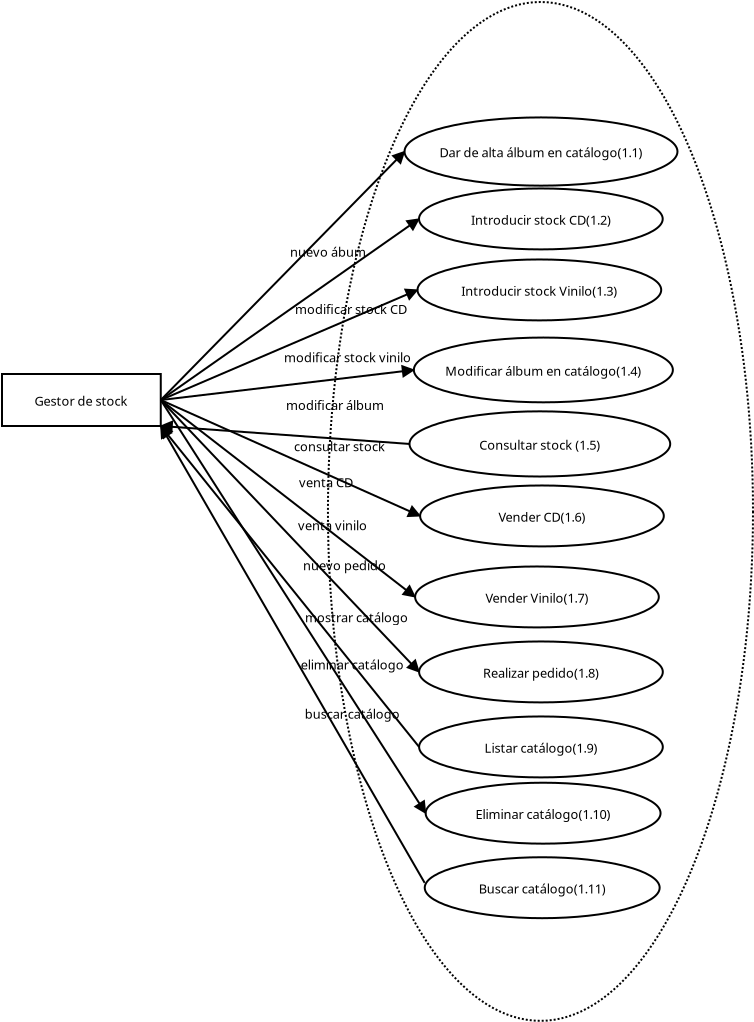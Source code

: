 <?xml version="1.0" encoding="UTF-8"?>
<dia:diagram xmlns:dia="http://www.lysator.liu.se/~alla/dia/">
  <dia:layer name="Fondo" visible="true" active="true">
    <dia:object type="Flowchart - Ellipse" version="0" id="O0">
      <dia:attribute name="obj_pos">
        <dia:point val="-16.793,-37.765"/>
      </dia:attribute>
      <dia:attribute name="obj_bb">
        <dia:rectangle val="-16.843,-37.815;4.51,13.227"/>
      </dia:attribute>
      <dia:attribute name="elem_corner">
        <dia:point val="-16.793,-37.765"/>
      </dia:attribute>
      <dia:attribute name="elem_width">
        <dia:real val="21.253"/>
      </dia:attribute>
      <dia:attribute name="elem_height">
        <dia:real val="50.942"/>
      </dia:attribute>
      <dia:attribute name="border_width">
        <dia:real val="0.1"/>
      </dia:attribute>
      <dia:attribute name="show_background">
        <dia:boolean val="false"/>
      </dia:attribute>
      <dia:attribute name="line_style">
        <dia:enum val="4"/>
      </dia:attribute>
      <dia:attribute name="padding">
        <dia:real val="0.354"/>
      </dia:attribute>
      <dia:attribute name="text">
        <dia:composite type="text">
          <dia:attribute name="string">
            <dia:string>##</dia:string>
          </dia:attribute>
          <dia:attribute name="font">
            <dia:font family="sans" style="0" name="Helvetica"/>
          </dia:attribute>
          <dia:attribute name="height">
            <dia:real val="0.8"/>
          </dia:attribute>
          <dia:attribute name="pos">
            <dia:point val="-6.167,-12.099"/>
          </dia:attribute>
          <dia:attribute name="color">
            <dia:color val="#000000"/>
          </dia:attribute>
          <dia:attribute name="alignment">
            <dia:enum val="1"/>
          </dia:attribute>
        </dia:composite>
      </dia:attribute>
    </dia:object>
    <dia:object type="Flowchart - Box" version="0" id="O1">
      <dia:attribute name="obj_pos">
        <dia:point val="-33.09,-19.165"/>
      </dia:attribute>
      <dia:attribute name="obj_bb">
        <dia:rectangle val="-33.14,-19.215;-25.102,-16.515"/>
      </dia:attribute>
      <dia:attribute name="elem_corner">
        <dia:point val="-33.09,-19.165"/>
      </dia:attribute>
      <dia:attribute name="elem_width">
        <dia:real val="7.938"/>
      </dia:attribute>
      <dia:attribute name="elem_height">
        <dia:real val="2.6"/>
      </dia:attribute>
      <dia:attribute name="show_background">
        <dia:boolean val="true"/>
      </dia:attribute>
      <dia:attribute name="padding">
        <dia:real val="0.5"/>
      </dia:attribute>
      <dia:attribute name="text">
        <dia:composite type="text">
          <dia:attribute name="string">
            <dia:string>#Gestor de stock#</dia:string>
          </dia:attribute>
          <dia:attribute name="font">
            <dia:font family="sans" style="0" name="Helvetica"/>
          </dia:attribute>
          <dia:attribute name="height">
            <dia:real val="0.8"/>
          </dia:attribute>
          <dia:attribute name="pos">
            <dia:point val="-29.121,-17.67"/>
          </dia:attribute>
          <dia:attribute name="color">
            <dia:color val="#000000"/>
          </dia:attribute>
          <dia:attribute name="alignment">
            <dia:enum val="1"/>
          </dia:attribute>
        </dia:composite>
      </dia:attribute>
    </dia:object>
    <dia:object type="Flowchart - Ellipse" version="0" id="O2">
      <dia:attribute name="obj_pos">
        <dia:point val="-12.965,-31.994"/>
      </dia:attribute>
      <dia:attribute name="obj_bb">
        <dia:rectangle val="-13.015,-32.044;0.735,-28.532"/>
      </dia:attribute>
      <dia:attribute name="elem_corner">
        <dia:point val="-12.965,-31.994"/>
      </dia:attribute>
      <dia:attribute name="elem_width">
        <dia:real val="13.65"/>
      </dia:attribute>
      <dia:attribute name="elem_height">
        <dia:real val="3.412"/>
      </dia:attribute>
      <dia:attribute name="show_background">
        <dia:boolean val="true"/>
      </dia:attribute>
      <dia:attribute name="padding">
        <dia:real val="0.354"/>
      </dia:attribute>
      <dia:attribute name="text">
        <dia:composite type="text">
          <dia:attribute name="string">
            <dia:string>#Dar de alta álbum en catálogo(1.1)#</dia:string>
          </dia:attribute>
          <dia:attribute name="font">
            <dia:font family="sans" style="0" name="Helvetica"/>
          </dia:attribute>
          <dia:attribute name="height">
            <dia:real val="0.8"/>
          </dia:attribute>
          <dia:attribute name="pos">
            <dia:point val="-6.14,-30.093"/>
          </dia:attribute>
          <dia:attribute name="color">
            <dia:color val="#000000"/>
          </dia:attribute>
          <dia:attribute name="alignment">
            <dia:enum val="1"/>
          </dia:attribute>
        </dia:composite>
      </dia:attribute>
    </dia:object>
    <dia:object type="Standard - Line" version="0" id="O3">
      <dia:attribute name="obj_pos">
        <dia:point val="-25.152,-17.865"/>
      </dia:attribute>
      <dia:attribute name="obj_bb">
        <dia:rectangle val="-25.223,-30.368;-12.887,-17.794"/>
      </dia:attribute>
      <dia:attribute name="conn_endpoints">
        <dia:point val="-25.152,-17.865"/>
        <dia:point val="-12.965,-30.288"/>
      </dia:attribute>
      <dia:attribute name="numcp">
        <dia:int val="1"/>
      </dia:attribute>
      <dia:attribute name="end_arrow">
        <dia:enum val="3"/>
      </dia:attribute>
      <dia:attribute name="end_arrow_length">
        <dia:real val="0.5"/>
      </dia:attribute>
      <dia:attribute name="end_arrow_width">
        <dia:real val="0.5"/>
      </dia:attribute>
      <dia:connections>
        <dia:connection handle="0" to="O1" connection="8"/>
        <dia:connection handle="1" to="O2" connection="8"/>
      </dia:connections>
    </dia:object>
    <dia:object type="Standard - Text" version="1" id="O4">
      <dia:attribute name="obj_pos">
        <dia:point val="-18.692,-25.027"/>
      </dia:attribute>
      <dia:attribute name="obj_bb">
        <dia:rectangle val="-18.692,-25.622;-14.685,-24.874"/>
      </dia:attribute>
      <dia:attribute name="text">
        <dia:composite type="text">
          <dia:attribute name="string">
            <dia:string>#nuevo ábum#</dia:string>
          </dia:attribute>
          <dia:attribute name="font">
            <dia:font family="sans" style="0" name="Helvetica"/>
          </dia:attribute>
          <dia:attribute name="height">
            <dia:real val="0.8"/>
          </dia:attribute>
          <dia:attribute name="pos">
            <dia:point val="-18.692,-25.027"/>
          </dia:attribute>
          <dia:attribute name="color">
            <dia:color val="#000000"/>
          </dia:attribute>
          <dia:attribute name="alignment">
            <dia:enum val="0"/>
          </dia:attribute>
        </dia:composite>
      </dia:attribute>
      <dia:attribute name="valign">
        <dia:enum val="3"/>
      </dia:attribute>
    </dia:object>
    <dia:object type="Flowchart - Ellipse" version="0" id="O5">
      <dia:attribute name="obj_pos">
        <dia:point val="-12.24,-28.442"/>
      </dia:attribute>
      <dia:attribute name="obj_bb">
        <dia:rectangle val="-12.29,-28.491;-0.004,-25.345"/>
      </dia:attribute>
      <dia:attribute name="elem_corner">
        <dia:point val="-12.24,-28.442"/>
      </dia:attribute>
      <dia:attribute name="elem_width">
        <dia:real val="12.186"/>
      </dia:attribute>
      <dia:attribute name="elem_height">
        <dia:real val="3.047"/>
      </dia:attribute>
      <dia:attribute name="show_background">
        <dia:boolean val="true"/>
      </dia:attribute>
      <dia:attribute name="padding">
        <dia:real val="0.354"/>
      </dia:attribute>
      <dia:attribute name="text">
        <dia:composite type="text">
          <dia:attribute name="string">
            <dia:string>#Introducir stock CD(1.2)#</dia:string>
          </dia:attribute>
          <dia:attribute name="font">
            <dia:font family="sans" style="0" name="Helvetica"/>
          </dia:attribute>
          <dia:attribute name="height">
            <dia:real val="0.8"/>
          </dia:attribute>
          <dia:attribute name="pos">
            <dia:point val="-6.147,-26.723"/>
          </dia:attribute>
          <dia:attribute name="color">
            <dia:color val="#000000"/>
          </dia:attribute>
          <dia:attribute name="alignment">
            <dia:enum val="1"/>
          </dia:attribute>
        </dia:composite>
      </dia:attribute>
    </dia:object>
    <dia:object type="Flowchart - Ellipse" version="0" id="O6">
      <dia:attribute name="obj_pos">
        <dia:point val="-12.315,-24.892"/>
      </dia:attribute>
      <dia:attribute name="obj_bb">
        <dia:rectangle val="-12.365,-24.942;-0.079,-21.795"/>
      </dia:attribute>
      <dia:attribute name="elem_corner">
        <dia:point val="-12.315,-24.892"/>
      </dia:attribute>
      <dia:attribute name="elem_width">
        <dia:real val="12.186"/>
      </dia:attribute>
      <dia:attribute name="elem_height">
        <dia:real val="3.047"/>
      </dia:attribute>
      <dia:attribute name="show_background">
        <dia:boolean val="true"/>
      </dia:attribute>
      <dia:attribute name="padding">
        <dia:real val="0.354"/>
      </dia:attribute>
      <dia:attribute name="text">
        <dia:composite type="text">
          <dia:attribute name="string">
            <dia:string>#Introducir stock Vinilo(1.3)#</dia:string>
          </dia:attribute>
          <dia:attribute name="font">
            <dia:font family="sans" style="0" name="Helvetica"/>
          </dia:attribute>
          <dia:attribute name="height">
            <dia:real val="0.8"/>
          </dia:attribute>
          <dia:attribute name="pos">
            <dia:point val="-6.222,-23.173"/>
          </dia:attribute>
          <dia:attribute name="color">
            <dia:color val="#000000"/>
          </dia:attribute>
          <dia:attribute name="alignment">
            <dia:enum val="1"/>
          </dia:attribute>
        </dia:composite>
      </dia:attribute>
    </dia:object>
    <dia:object type="Standard - Line" version="0" id="O7">
      <dia:attribute name="obj_pos">
        <dia:point val="-25.152,-17.865"/>
      </dia:attribute>
      <dia:attribute name="obj_bb">
        <dia:rectangle val="-25.221,-26.988;-12.149,-17.795"/>
      </dia:attribute>
      <dia:attribute name="conn_endpoints">
        <dia:point val="-25.152,-17.865"/>
        <dia:point val="-12.24,-26.918"/>
      </dia:attribute>
      <dia:attribute name="numcp">
        <dia:int val="1"/>
      </dia:attribute>
      <dia:attribute name="end_arrow">
        <dia:enum val="3"/>
      </dia:attribute>
      <dia:attribute name="end_arrow_length">
        <dia:real val="0.5"/>
      </dia:attribute>
      <dia:attribute name="end_arrow_width">
        <dia:real val="0.5"/>
      </dia:attribute>
      <dia:connections>
        <dia:connection handle="0" to="O1" connection="8"/>
        <dia:connection handle="1" to="O5" connection="8"/>
      </dia:connections>
    </dia:object>
    <dia:object type="Standard - Line" version="0" id="O8">
      <dia:attribute name="obj_pos">
        <dia:point val="-25.152,-17.865"/>
      </dia:attribute>
      <dia:attribute name="obj_bb">
        <dia:rectangle val="-25.218,-23.467;-12.212,-17.799"/>
      </dia:attribute>
      <dia:attribute name="conn_endpoints">
        <dia:point val="-25.152,-17.865"/>
        <dia:point val="-12.315,-23.368"/>
      </dia:attribute>
      <dia:attribute name="numcp">
        <dia:int val="1"/>
      </dia:attribute>
      <dia:attribute name="end_arrow">
        <dia:enum val="3"/>
      </dia:attribute>
      <dia:attribute name="end_arrow_length">
        <dia:real val="0.5"/>
      </dia:attribute>
      <dia:attribute name="end_arrow_width">
        <dia:real val="0.5"/>
      </dia:attribute>
      <dia:connections>
        <dia:connection handle="0" to="O1" connection="8"/>
        <dia:connection handle="1" to="O6" connection="8"/>
      </dia:connections>
    </dia:object>
    <dia:object type="Standard - Text" version="1" id="O9">
      <dia:attribute name="obj_pos">
        <dia:point val="-18.44,-22.162"/>
      </dia:attribute>
      <dia:attribute name="obj_bb">
        <dia:rectangle val="-18.44,-22.756;-12.387,-22.009"/>
      </dia:attribute>
      <dia:attribute name="text">
        <dia:composite type="text">
          <dia:attribute name="string">
            <dia:string>#modificar stock CD#</dia:string>
          </dia:attribute>
          <dia:attribute name="font">
            <dia:font family="sans" style="0" name="Helvetica"/>
          </dia:attribute>
          <dia:attribute name="height">
            <dia:real val="0.8"/>
          </dia:attribute>
          <dia:attribute name="pos">
            <dia:point val="-18.44,-22.162"/>
          </dia:attribute>
          <dia:attribute name="color">
            <dia:color val="#000000"/>
          </dia:attribute>
          <dia:attribute name="alignment">
            <dia:enum val="0"/>
          </dia:attribute>
        </dia:composite>
      </dia:attribute>
      <dia:attribute name="valign">
        <dia:enum val="3"/>
      </dia:attribute>
    </dia:object>
    <dia:object type="Standard - Text" version="1" id="O10">
      <dia:attribute name="obj_pos">
        <dia:point val="-18.99,-19.747"/>
      </dia:attribute>
      <dia:attribute name="obj_bb">
        <dia:rectangle val="-18.99,-20.341;-12.168,-19.594"/>
      </dia:attribute>
      <dia:attribute name="text">
        <dia:composite type="text">
          <dia:attribute name="string">
            <dia:string>#modificar stock vinilo#</dia:string>
          </dia:attribute>
          <dia:attribute name="font">
            <dia:font family="sans" style="0" name="Helvetica"/>
          </dia:attribute>
          <dia:attribute name="height">
            <dia:real val="0.8"/>
          </dia:attribute>
          <dia:attribute name="pos">
            <dia:point val="-18.99,-19.747"/>
          </dia:attribute>
          <dia:attribute name="color">
            <dia:color val="#000000"/>
          </dia:attribute>
          <dia:attribute name="alignment">
            <dia:enum val="0"/>
          </dia:attribute>
        </dia:composite>
      </dia:attribute>
      <dia:attribute name="valign">
        <dia:enum val="3"/>
      </dia:attribute>
    </dia:object>
    <dia:object type="Flowchart - Ellipse" version="0" id="O11">
      <dia:attribute name="obj_pos">
        <dia:point val="-12.498,-20.987"/>
      </dia:attribute>
      <dia:attribute name="obj_bb">
        <dia:rectangle val="-12.548,-21.037;0.504,-17.699"/>
      </dia:attribute>
      <dia:attribute name="elem_corner">
        <dia:point val="-12.498,-20.987"/>
      </dia:attribute>
      <dia:attribute name="elem_width">
        <dia:real val="12.952"/>
      </dia:attribute>
      <dia:attribute name="elem_height">
        <dia:real val="3.238"/>
      </dia:attribute>
      <dia:attribute name="show_background">
        <dia:boolean val="true"/>
      </dia:attribute>
      <dia:attribute name="padding">
        <dia:real val="0.354"/>
      </dia:attribute>
      <dia:attribute name="text">
        <dia:composite type="text">
          <dia:attribute name="string">
            <dia:string>#Modificar álbum en catálogo(1.4)#</dia:string>
          </dia:attribute>
          <dia:attribute name="font">
            <dia:font family="sans" style="0" name="Helvetica"/>
          </dia:attribute>
          <dia:attribute name="height">
            <dia:real val="0.8"/>
          </dia:attribute>
          <dia:attribute name="pos">
            <dia:point val="-6.022,-19.173"/>
          </dia:attribute>
          <dia:attribute name="color">
            <dia:color val="#000000"/>
          </dia:attribute>
          <dia:attribute name="alignment">
            <dia:enum val="1"/>
          </dia:attribute>
        </dia:composite>
      </dia:attribute>
    </dia:object>
    <dia:object type="Standard - Line" version="0" id="O12">
      <dia:attribute name="obj_pos">
        <dia:point val="-25.152,-17.865"/>
      </dia:attribute>
      <dia:attribute name="obj_bb">
        <dia:rectangle val="-25.207,-19.632;-12.387,-17.809"/>
      </dia:attribute>
      <dia:attribute name="conn_endpoints">
        <dia:point val="-25.152,-17.865"/>
        <dia:point val="-12.498,-19.368"/>
      </dia:attribute>
      <dia:attribute name="numcp">
        <dia:int val="1"/>
      </dia:attribute>
      <dia:attribute name="end_arrow">
        <dia:enum val="3"/>
      </dia:attribute>
      <dia:attribute name="end_arrow_length">
        <dia:real val="0.5"/>
      </dia:attribute>
      <dia:attribute name="end_arrow_width">
        <dia:real val="0.5"/>
      </dia:attribute>
      <dia:connections>
        <dia:connection handle="0" to="O1" connection="8"/>
        <dia:connection handle="1" to="O11" connection="8"/>
      </dia:connections>
    </dia:object>
    <dia:object type="Standard - Text" version="1" id="O13">
      <dia:attribute name="obj_pos">
        <dia:point val="-18.89,-17.361"/>
      </dia:attribute>
      <dia:attribute name="obj_bb">
        <dia:rectangle val="-18.89,-17.956;-13.672,-17.209"/>
      </dia:attribute>
      <dia:attribute name="text">
        <dia:composite type="text">
          <dia:attribute name="string">
            <dia:string>#modificar álbum#</dia:string>
          </dia:attribute>
          <dia:attribute name="font">
            <dia:font family="sans" style="0" name="Helvetica"/>
          </dia:attribute>
          <dia:attribute name="height">
            <dia:real val="0.8"/>
          </dia:attribute>
          <dia:attribute name="pos">
            <dia:point val="-18.89,-17.361"/>
          </dia:attribute>
          <dia:attribute name="color">
            <dia:color val="#000000"/>
          </dia:attribute>
          <dia:attribute name="alignment">
            <dia:enum val="0"/>
          </dia:attribute>
        </dia:composite>
      </dia:attribute>
      <dia:attribute name="valign">
        <dia:enum val="3"/>
      </dia:attribute>
    </dia:object>
    <dia:object type="Flowchart - Ellipse" version="0" id="O14">
      <dia:attribute name="obj_pos">
        <dia:point val="-12.715,-17.298"/>
      </dia:attribute>
      <dia:attribute name="obj_bb">
        <dia:rectangle val="-12.765,-17.348;0.371,-13.989"/>
      </dia:attribute>
      <dia:attribute name="elem_corner">
        <dia:point val="-12.715,-17.298"/>
      </dia:attribute>
      <dia:attribute name="elem_width">
        <dia:real val="13.036"/>
      </dia:attribute>
      <dia:attribute name="elem_height">
        <dia:real val="3.259"/>
      </dia:attribute>
      <dia:attribute name="show_background">
        <dia:boolean val="true"/>
      </dia:attribute>
      <dia:attribute name="padding">
        <dia:real val="0.354"/>
      </dia:attribute>
      <dia:attribute name="text">
        <dia:composite type="text">
          <dia:attribute name="string">
            <dia:string>#Consultar stock (1.5)#</dia:string>
          </dia:attribute>
          <dia:attribute name="font">
            <dia:font family="sans" style="0" name="Helvetica"/>
          </dia:attribute>
          <dia:attribute name="height">
            <dia:real val="0.8"/>
          </dia:attribute>
          <dia:attribute name="pos">
            <dia:point val="-6.197,-15.473"/>
          </dia:attribute>
          <dia:attribute name="color">
            <dia:color val="#000000"/>
          </dia:attribute>
          <dia:attribute name="alignment">
            <dia:enum val="1"/>
          </dia:attribute>
        </dia:composite>
      </dia:attribute>
    </dia:object>
    <dia:object type="Standard - Text" version="1" id="O15">
      <dia:attribute name="obj_pos">
        <dia:point val="-18.49,-15.299"/>
      </dia:attribute>
      <dia:attribute name="obj_bb">
        <dia:rectangle val="-18.49,-15.894;-13.62,-15.146"/>
      </dia:attribute>
      <dia:attribute name="text">
        <dia:composite type="text">
          <dia:attribute name="string">
            <dia:string>#consultar stock#</dia:string>
          </dia:attribute>
          <dia:attribute name="font">
            <dia:font family="sans" style="0" name="Helvetica"/>
          </dia:attribute>
          <dia:attribute name="height">
            <dia:real val="0.8"/>
          </dia:attribute>
          <dia:attribute name="pos">
            <dia:point val="-18.49,-15.299"/>
          </dia:attribute>
          <dia:attribute name="color">
            <dia:color val="#000000"/>
          </dia:attribute>
          <dia:attribute name="alignment">
            <dia:enum val="0"/>
          </dia:attribute>
        </dia:composite>
      </dia:attribute>
      <dia:attribute name="valign">
        <dia:enum val="3"/>
      </dia:attribute>
    </dia:object>
    <dia:object type="Standard - Line" version="0" id="O16">
      <dia:attribute name="obj_pos">
        <dia:point val="-12.715,-15.668"/>
      </dia:attribute>
      <dia:attribute name="obj_bb">
        <dia:rectangle val="-25.263,-16.855;-12.662,-15.615"/>
      </dia:attribute>
      <dia:attribute name="conn_endpoints">
        <dia:point val="-12.715,-15.668"/>
        <dia:point val="-25.152,-16.565"/>
      </dia:attribute>
      <dia:attribute name="numcp">
        <dia:int val="1"/>
      </dia:attribute>
      <dia:attribute name="end_arrow">
        <dia:enum val="3"/>
      </dia:attribute>
      <dia:attribute name="end_arrow_length">
        <dia:real val="0.5"/>
      </dia:attribute>
      <dia:attribute name="end_arrow_width">
        <dia:real val="0.5"/>
      </dia:attribute>
      <dia:connections>
        <dia:connection handle="0" to="O14" connection="8"/>
        <dia:connection handle="1" to="O1" connection="15"/>
      </dia:connections>
    </dia:object>
    <dia:object type="Flowchart - Ellipse" version="0" id="O17">
      <dia:attribute name="obj_pos">
        <dia:point val="-12.185,-13.591"/>
      </dia:attribute>
      <dia:attribute name="obj_bb">
        <dia:rectangle val="-12.235,-13.642;0.051,-10.495"/>
      </dia:attribute>
      <dia:attribute name="elem_corner">
        <dia:point val="-12.185,-13.591"/>
      </dia:attribute>
      <dia:attribute name="elem_width">
        <dia:real val="12.186"/>
      </dia:attribute>
      <dia:attribute name="elem_height">
        <dia:real val="3.047"/>
      </dia:attribute>
      <dia:attribute name="show_background">
        <dia:boolean val="true"/>
      </dia:attribute>
      <dia:attribute name="padding">
        <dia:real val="0.354"/>
      </dia:attribute>
      <dia:attribute name="text">
        <dia:composite type="text">
          <dia:attribute name="string">
            <dia:string>#Vender CD(1.6)#</dia:string>
          </dia:attribute>
          <dia:attribute name="font">
            <dia:font family="sans" style="0" name="Helvetica"/>
          </dia:attribute>
          <dia:attribute name="height">
            <dia:real val="0.8"/>
          </dia:attribute>
          <dia:attribute name="pos">
            <dia:point val="-6.092,-11.873"/>
          </dia:attribute>
          <dia:attribute name="color">
            <dia:color val="#000000"/>
          </dia:attribute>
          <dia:attribute name="alignment">
            <dia:enum val="1"/>
          </dia:attribute>
        </dia:composite>
      </dia:attribute>
    </dia:object>
    <dia:object type="Flowchart - Ellipse" version="0" id="O18">
      <dia:attribute name="obj_pos">
        <dia:point val="-12.435,-9.541"/>
      </dia:attribute>
      <dia:attribute name="obj_bb">
        <dia:rectangle val="-12.485,-9.591;-0.199,-6.445"/>
      </dia:attribute>
      <dia:attribute name="elem_corner">
        <dia:point val="-12.435,-9.541"/>
      </dia:attribute>
      <dia:attribute name="elem_width">
        <dia:real val="12.186"/>
      </dia:attribute>
      <dia:attribute name="elem_height">
        <dia:real val="3.047"/>
      </dia:attribute>
      <dia:attribute name="show_background">
        <dia:boolean val="true"/>
      </dia:attribute>
      <dia:attribute name="padding">
        <dia:real val="0.354"/>
      </dia:attribute>
      <dia:attribute name="text">
        <dia:composite type="text">
          <dia:attribute name="string">
            <dia:string>#Vender Vinilo(1.7)#</dia:string>
          </dia:attribute>
          <dia:attribute name="font">
            <dia:font family="sans" style="0" name="Helvetica"/>
          </dia:attribute>
          <dia:attribute name="height">
            <dia:real val="0.8"/>
          </dia:attribute>
          <dia:attribute name="pos">
            <dia:point val="-6.342,-7.823"/>
          </dia:attribute>
          <dia:attribute name="color">
            <dia:color val="#000000"/>
          </dia:attribute>
          <dia:attribute name="alignment">
            <dia:enum val="1"/>
          </dia:attribute>
        </dia:composite>
      </dia:attribute>
    </dia:object>
    <dia:object type="Flowchart - Ellipse" version="0" id="O19">
      <dia:attribute name="obj_pos">
        <dia:point val="-12.235,-5.792"/>
      </dia:attribute>
      <dia:attribute name="obj_bb">
        <dia:rectangle val="-12.285,-5.841;0.001,-2.695"/>
      </dia:attribute>
      <dia:attribute name="elem_corner">
        <dia:point val="-12.235,-5.792"/>
      </dia:attribute>
      <dia:attribute name="elem_width">
        <dia:real val="12.186"/>
      </dia:attribute>
      <dia:attribute name="elem_height">
        <dia:real val="3.047"/>
      </dia:attribute>
      <dia:attribute name="show_background">
        <dia:boolean val="true"/>
      </dia:attribute>
      <dia:attribute name="padding">
        <dia:real val="0.354"/>
      </dia:attribute>
      <dia:attribute name="text">
        <dia:composite type="text">
          <dia:attribute name="string">
            <dia:string>#Realizar pedido(1.8)#</dia:string>
          </dia:attribute>
          <dia:attribute name="font">
            <dia:font family="sans" style="0" name="Helvetica"/>
          </dia:attribute>
          <dia:attribute name="height">
            <dia:real val="0.8"/>
          </dia:attribute>
          <dia:attribute name="pos">
            <dia:point val="-6.142,-4.073"/>
          </dia:attribute>
          <dia:attribute name="color">
            <dia:color val="#000000"/>
          </dia:attribute>
          <dia:attribute name="alignment">
            <dia:enum val="1"/>
          </dia:attribute>
        </dia:composite>
      </dia:attribute>
    </dia:object>
    <dia:object type="Flowchart - Ellipse" version="0" id="O20">
      <dia:attribute name="obj_pos">
        <dia:point val="-12.235,-2.042"/>
      </dia:attribute>
      <dia:attribute name="obj_bb">
        <dia:rectangle val="-12.285,-2.091;0.001,1.055"/>
      </dia:attribute>
      <dia:attribute name="elem_corner">
        <dia:point val="-12.235,-2.042"/>
      </dia:attribute>
      <dia:attribute name="elem_width">
        <dia:real val="12.186"/>
      </dia:attribute>
      <dia:attribute name="elem_height">
        <dia:real val="3.047"/>
      </dia:attribute>
      <dia:attribute name="show_background">
        <dia:boolean val="true"/>
      </dia:attribute>
      <dia:attribute name="padding">
        <dia:real val="0.354"/>
      </dia:attribute>
      <dia:attribute name="text">
        <dia:composite type="text">
          <dia:attribute name="string">
            <dia:string>#Listar catálogo(1.9)#</dia:string>
          </dia:attribute>
          <dia:attribute name="font">
            <dia:font family="sans" style="0" name="Helvetica"/>
          </dia:attribute>
          <dia:attribute name="height">
            <dia:real val="0.8"/>
          </dia:attribute>
          <dia:attribute name="pos">
            <dia:point val="-6.142,-0.323"/>
          </dia:attribute>
          <dia:attribute name="color">
            <dia:color val="#000000"/>
          </dia:attribute>
          <dia:attribute name="alignment">
            <dia:enum val="1"/>
          </dia:attribute>
        </dia:composite>
      </dia:attribute>
    </dia:object>
    <dia:object type="Standard - Line" version="0" id="O21">
      <dia:attribute name="obj_pos">
        <dia:point val="-25.152,-17.865"/>
      </dia:attribute>
      <dia:attribute name="obj_bb">
        <dia:rectangle val="-25.218,-17.931;-12.083,-11.978"/>
      </dia:attribute>
      <dia:attribute name="conn_endpoints">
        <dia:point val="-25.152,-17.865"/>
        <dia:point val="-12.185,-12.068"/>
      </dia:attribute>
      <dia:attribute name="numcp">
        <dia:int val="1"/>
      </dia:attribute>
      <dia:attribute name="end_arrow">
        <dia:enum val="3"/>
      </dia:attribute>
      <dia:attribute name="end_arrow_length">
        <dia:real val="0.5"/>
      </dia:attribute>
      <dia:attribute name="end_arrow_width">
        <dia:real val="0.5"/>
      </dia:attribute>
      <dia:connections>
        <dia:connection handle="0" to="O1" connection="8"/>
        <dia:connection handle="1" to="O17" connection="8"/>
      </dia:connections>
    </dia:object>
    <dia:object type="Standard - Line" version="0" id="O22">
      <dia:attribute name="obj_pos">
        <dia:point val="-25.152,-17.865"/>
      </dia:attribute>
      <dia:attribute name="obj_bb">
        <dia:rectangle val="-25.222,-17.935;-12.347,-7.948"/>
      </dia:attribute>
      <dia:attribute name="conn_endpoints">
        <dia:point val="-25.152,-17.865"/>
        <dia:point val="-12.435,-8.018"/>
      </dia:attribute>
      <dia:attribute name="numcp">
        <dia:int val="1"/>
      </dia:attribute>
      <dia:attribute name="end_arrow">
        <dia:enum val="3"/>
      </dia:attribute>
      <dia:attribute name="end_arrow_length">
        <dia:real val="0.5"/>
      </dia:attribute>
      <dia:attribute name="end_arrow_width">
        <dia:real val="0.5"/>
      </dia:attribute>
      <dia:connections>
        <dia:connection handle="0" to="O1" connection="8"/>
        <dia:connection handle="1" to="O18" connection="8"/>
      </dia:connections>
    </dia:object>
    <dia:object type="Standard - Line" version="0" id="O23">
      <dia:attribute name="obj_pos">
        <dia:point val="-25.152,-17.865"/>
      </dia:attribute>
      <dia:attribute name="obj_bb">
        <dia:rectangle val="-25.223,-17.936;-12.158,-4.187"/>
      </dia:attribute>
      <dia:attribute name="conn_endpoints">
        <dia:point val="-25.152,-17.865"/>
        <dia:point val="-12.235,-4.268"/>
      </dia:attribute>
      <dia:attribute name="numcp">
        <dia:int val="1"/>
      </dia:attribute>
      <dia:attribute name="end_arrow">
        <dia:enum val="3"/>
      </dia:attribute>
      <dia:attribute name="end_arrow_length">
        <dia:real val="0.5"/>
      </dia:attribute>
      <dia:attribute name="end_arrow_width">
        <dia:real val="0.5"/>
      </dia:attribute>
      <dia:connections>
        <dia:connection handle="0" to="O1" connection="8"/>
        <dia:connection handle="1" to="O19" connection="8"/>
      </dia:connections>
    </dia:object>
    <dia:object type="Standard - Line" version="0" id="O24">
      <dia:attribute name="obj_pos">
        <dia:point val="-12.235,-0.518"/>
      </dia:attribute>
      <dia:attribute name="obj_bb">
        <dia:rectangle val="-25.222,-16.652;-12.165,-0.448"/>
      </dia:attribute>
      <dia:attribute name="conn_endpoints">
        <dia:point val="-12.235,-0.518"/>
        <dia:point val="-25.152,-16.565"/>
      </dia:attribute>
      <dia:attribute name="numcp">
        <dia:int val="1"/>
      </dia:attribute>
      <dia:attribute name="end_arrow">
        <dia:enum val="3"/>
      </dia:attribute>
      <dia:attribute name="end_arrow_length">
        <dia:real val="0.5"/>
      </dia:attribute>
      <dia:attribute name="end_arrow_width">
        <dia:real val="0.5"/>
      </dia:attribute>
      <dia:connections>
        <dia:connection handle="0" to="O20" connection="8"/>
        <dia:connection handle="1" to="O1" connection="15"/>
      </dia:connections>
    </dia:object>
    <dia:object type="Standard - Text" version="1" id="O25">
      <dia:attribute name="obj_pos">
        <dia:point val="-18.29,-11.349"/>
      </dia:attribute>
      <dia:attribute name="obj_bb">
        <dia:rectangle val="-18.29,-11.944;-14.555,-11.197"/>
      </dia:attribute>
      <dia:attribute name="text">
        <dia:composite type="text">
          <dia:attribute name="string">
            <dia:string>#venta vinilo#</dia:string>
          </dia:attribute>
          <dia:attribute name="font">
            <dia:font family="sans" style="0" name="Helvetica"/>
          </dia:attribute>
          <dia:attribute name="height">
            <dia:real val="0.8"/>
          </dia:attribute>
          <dia:attribute name="pos">
            <dia:point val="-18.29,-11.349"/>
          </dia:attribute>
          <dia:attribute name="color">
            <dia:color val="#000000"/>
          </dia:attribute>
          <dia:attribute name="alignment">
            <dia:enum val="0"/>
          </dia:attribute>
        </dia:composite>
      </dia:attribute>
      <dia:attribute name="valign">
        <dia:enum val="3"/>
      </dia:attribute>
    </dia:object>
    <dia:object type="Standard - Text" version="1" id="O26">
      <dia:attribute name="obj_pos">
        <dia:point val="-18.24,-13.499"/>
      </dia:attribute>
      <dia:attribute name="obj_bb">
        <dia:rectangle val="-18.24,-14.094;-15.275,-13.347"/>
      </dia:attribute>
      <dia:attribute name="text">
        <dia:composite type="text">
          <dia:attribute name="string">
            <dia:string>#venta CD#</dia:string>
          </dia:attribute>
          <dia:attribute name="font">
            <dia:font family="sans" style="0" name="Helvetica"/>
          </dia:attribute>
          <dia:attribute name="height">
            <dia:real val="0.8"/>
          </dia:attribute>
          <dia:attribute name="pos">
            <dia:point val="-18.24,-13.499"/>
          </dia:attribute>
          <dia:attribute name="color">
            <dia:color val="#000000"/>
          </dia:attribute>
          <dia:attribute name="alignment">
            <dia:enum val="0"/>
          </dia:attribute>
        </dia:composite>
      </dia:attribute>
      <dia:attribute name="valign">
        <dia:enum val="3"/>
      </dia:attribute>
    </dia:object>
    <dia:object type="Standard - Text" version="1" id="O27">
      <dia:attribute name="obj_pos">
        <dia:point val="-18.04,-9.349"/>
      </dia:attribute>
      <dia:attribute name="obj_bb">
        <dia:rectangle val="-18.04,-9.944;-13.672,-9.197"/>
      </dia:attribute>
      <dia:attribute name="text">
        <dia:composite type="text">
          <dia:attribute name="string">
            <dia:string>#nuevo pedido#</dia:string>
          </dia:attribute>
          <dia:attribute name="font">
            <dia:font family="sans" style="0" name="Helvetica"/>
          </dia:attribute>
          <dia:attribute name="height">
            <dia:real val="0.8"/>
          </dia:attribute>
          <dia:attribute name="pos">
            <dia:point val="-18.04,-9.349"/>
          </dia:attribute>
          <dia:attribute name="color">
            <dia:color val="#000000"/>
          </dia:attribute>
          <dia:attribute name="alignment">
            <dia:enum val="0"/>
          </dia:attribute>
        </dia:composite>
      </dia:attribute>
      <dia:attribute name="valign">
        <dia:enum val="3"/>
      </dia:attribute>
    </dia:object>
    <dia:object type="Standard - Text" version="1" id="O28">
      <dia:attribute name="obj_pos">
        <dia:point val="-17.94,-6.749"/>
      </dia:attribute>
      <dia:attribute name="obj_bb">
        <dia:rectangle val="-17.94,-7.344;-12.465,-6.596"/>
      </dia:attribute>
      <dia:attribute name="text">
        <dia:composite type="text">
          <dia:attribute name="string">
            <dia:string>#mostrar catálogo#</dia:string>
          </dia:attribute>
          <dia:attribute name="font">
            <dia:font family="sans" style="0" name="Helvetica"/>
          </dia:attribute>
          <dia:attribute name="height">
            <dia:real val="0.8"/>
          </dia:attribute>
          <dia:attribute name="pos">
            <dia:point val="-17.94,-6.749"/>
          </dia:attribute>
          <dia:attribute name="color">
            <dia:color val="#000000"/>
          </dia:attribute>
          <dia:attribute name="alignment">
            <dia:enum val="0"/>
          </dia:attribute>
        </dia:composite>
      </dia:attribute>
      <dia:attribute name="valign">
        <dia:enum val="3"/>
      </dia:attribute>
    </dia:object>
    <dia:object type="Standard - Text" version="1" id="O29">
      <dia:attribute name="obj_pos">
        <dia:point val="-16.69,-8.199"/>
      </dia:attribute>
      <dia:attribute name="obj_bb">
        <dia:rectangle val="-16.69,-8.794;-16.69,-8.046"/>
      </dia:attribute>
      <dia:attribute name="text">
        <dia:composite type="text">
          <dia:attribute name="string">
            <dia:string>##</dia:string>
          </dia:attribute>
          <dia:attribute name="font">
            <dia:font family="sans" style="0" name="Helvetica"/>
          </dia:attribute>
          <dia:attribute name="height">
            <dia:real val="0.8"/>
          </dia:attribute>
          <dia:attribute name="pos">
            <dia:point val="-16.69,-8.199"/>
          </dia:attribute>
          <dia:attribute name="color">
            <dia:color val="#000000"/>
          </dia:attribute>
          <dia:attribute name="alignment">
            <dia:enum val="0"/>
          </dia:attribute>
        </dia:composite>
      </dia:attribute>
      <dia:attribute name="valign">
        <dia:enum val="3"/>
      </dia:attribute>
    </dia:object>
    <dia:object type="Flowchart - Ellipse" version="0" id="O30">
      <dia:attribute name="obj_pos">
        <dia:point val="-11.908,1.271"/>
      </dia:attribute>
      <dia:attribute name="obj_bb">
        <dia:rectangle val="-11.958,1.221;-0.111,4.368"/>
      </dia:attribute>
      <dia:attribute name="elem_corner">
        <dia:point val="-11.908,1.271"/>
      </dia:attribute>
      <dia:attribute name="elem_width">
        <dia:real val="11.746"/>
      </dia:attribute>
      <dia:attribute name="elem_height">
        <dia:real val="3.047"/>
      </dia:attribute>
      <dia:attribute name="show_background">
        <dia:boolean val="true"/>
      </dia:attribute>
      <dia:attribute name="padding">
        <dia:real val="0.354"/>
      </dia:attribute>
      <dia:attribute name="text">
        <dia:composite type="text">
          <dia:attribute name="string">
            <dia:string>#Eliminar catálogo(1.10)#</dia:string>
          </dia:attribute>
          <dia:attribute name="font">
            <dia:font family="sans" style="0" name="Helvetica"/>
          </dia:attribute>
          <dia:attribute name="height">
            <dia:real val="0.8"/>
          </dia:attribute>
          <dia:attribute name="pos">
            <dia:point val="-6.035,2.989"/>
          </dia:attribute>
          <dia:attribute name="color">
            <dia:color val="#000000"/>
          </dia:attribute>
          <dia:attribute name="alignment">
            <dia:enum val="1"/>
          </dia:attribute>
        </dia:composite>
      </dia:attribute>
    </dia:object>
    <dia:object type="Standard - Line" version="0" id="O31">
      <dia:attribute name="obj_pos">
        <dia:point val="-25.152,-17.865"/>
      </dia:attribute>
      <dia:attribute name="obj_bb">
        <dia:rectangle val="-25.221,-17.934;-11.839,2.888"/>
      </dia:attribute>
      <dia:attribute name="conn_endpoints">
        <dia:point val="-25.152,-17.865"/>
        <dia:point val="-11.908,2.794"/>
      </dia:attribute>
      <dia:attribute name="numcp">
        <dia:int val="1"/>
      </dia:attribute>
      <dia:attribute name="end_arrow">
        <dia:enum val="3"/>
      </dia:attribute>
      <dia:attribute name="end_arrow_length">
        <dia:real val="0.5"/>
      </dia:attribute>
      <dia:attribute name="end_arrow_width">
        <dia:real val="0.5"/>
      </dia:attribute>
      <dia:connections>
        <dia:connection handle="0" to="O1" connection="8"/>
        <dia:connection handle="1" to="O30" connection="8"/>
      </dia:connections>
    </dia:object>
    <dia:object type="Standard - Text" version="1" id="O32">
      <dia:attribute name="obj_pos">
        <dia:point val="-18.158,-4.395"/>
      </dia:attribute>
      <dia:attribute name="obj_bb">
        <dia:rectangle val="-18.158,-4.99;-12.588,-4.242"/>
      </dia:attribute>
      <dia:attribute name="text">
        <dia:composite type="text">
          <dia:attribute name="string">
            <dia:string>#eliminar catálogo#</dia:string>
          </dia:attribute>
          <dia:attribute name="font">
            <dia:font family="sans" style="0" name="Helvetica"/>
          </dia:attribute>
          <dia:attribute name="height">
            <dia:real val="0.8"/>
          </dia:attribute>
          <dia:attribute name="pos">
            <dia:point val="-18.158,-4.395"/>
          </dia:attribute>
          <dia:attribute name="color">
            <dia:color val="#000000"/>
          </dia:attribute>
          <dia:attribute name="alignment">
            <dia:enum val="0"/>
          </dia:attribute>
        </dia:composite>
      </dia:attribute>
      <dia:attribute name="valign">
        <dia:enum val="3"/>
      </dia:attribute>
    </dia:object>
    <dia:object type="Flowchart - Ellipse" version="0" id="O33">
      <dia:attribute name="obj_pos">
        <dia:point val="-11.953,4.997"/>
      </dia:attribute>
      <dia:attribute name="obj_bb">
        <dia:rectangle val="-12.003,4.947;-0.156,8.094"/>
      </dia:attribute>
      <dia:attribute name="elem_corner">
        <dia:point val="-11.953,4.997"/>
      </dia:attribute>
      <dia:attribute name="elem_width">
        <dia:real val="11.746"/>
      </dia:attribute>
      <dia:attribute name="elem_height">
        <dia:real val="3.047"/>
      </dia:attribute>
      <dia:attribute name="show_background">
        <dia:boolean val="true"/>
      </dia:attribute>
      <dia:attribute name="padding">
        <dia:real val="0.354"/>
      </dia:attribute>
      <dia:attribute name="text">
        <dia:composite type="text">
          <dia:attribute name="string">
            <dia:string>#Buscar catálogo(1.11)#</dia:string>
          </dia:attribute>
          <dia:attribute name="font">
            <dia:font family="sans" style="0" name="Helvetica"/>
          </dia:attribute>
          <dia:attribute name="height">
            <dia:real val="0.8"/>
          </dia:attribute>
          <dia:attribute name="pos">
            <dia:point val="-6.08,6.715"/>
          </dia:attribute>
          <dia:attribute name="color">
            <dia:color val="#000000"/>
          </dia:attribute>
          <dia:attribute name="alignment">
            <dia:enum val="1"/>
          </dia:attribute>
        </dia:composite>
      </dia:attribute>
    </dia:object>
    <dia:object type="Standard - Line" version="0" id="O34">
      <dia:attribute name="obj_pos">
        <dia:point val="-11.958,6.277"/>
      </dia:attribute>
      <dia:attribute name="obj_bb">
        <dia:rectangle val="-25.221,-16.662;-11.889,6.345"/>
      </dia:attribute>
      <dia:attribute name="conn_endpoints">
        <dia:point val="-11.958,6.277"/>
        <dia:point val="-25.152,-16.565"/>
      </dia:attribute>
      <dia:attribute name="numcp">
        <dia:int val="1"/>
      </dia:attribute>
      <dia:attribute name="end_arrow">
        <dia:enum val="3"/>
      </dia:attribute>
      <dia:attribute name="end_arrow_length">
        <dia:real val="0.5"/>
      </dia:attribute>
      <dia:attribute name="end_arrow_width">
        <dia:real val="0.5"/>
      </dia:attribute>
      <dia:connections>
        <dia:connection handle="1" to="O1" connection="15"/>
      </dia:connections>
    </dia:object>
    <dia:object type="Standard - Text" version="1" id="O35">
      <dia:attribute name="obj_pos">
        <dia:point val="-17.958,-1.923"/>
      </dia:attribute>
      <dia:attribute name="obj_bb">
        <dia:rectangle val="-17.958,-2.518;-12.845,-1.77"/>
      </dia:attribute>
      <dia:attribute name="text">
        <dia:composite type="text">
          <dia:attribute name="string">
            <dia:string>#buscar catálogo#</dia:string>
          </dia:attribute>
          <dia:attribute name="font">
            <dia:font family="sans" style="0" name="Helvetica"/>
          </dia:attribute>
          <dia:attribute name="height">
            <dia:real val="0.8"/>
          </dia:attribute>
          <dia:attribute name="pos">
            <dia:point val="-17.958,-1.923"/>
          </dia:attribute>
          <dia:attribute name="color">
            <dia:color val="#000000"/>
          </dia:attribute>
          <dia:attribute name="alignment">
            <dia:enum val="0"/>
          </dia:attribute>
        </dia:composite>
      </dia:attribute>
      <dia:attribute name="valign">
        <dia:enum val="3"/>
      </dia:attribute>
    </dia:object>
  </dia:layer>
</dia:diagram>
